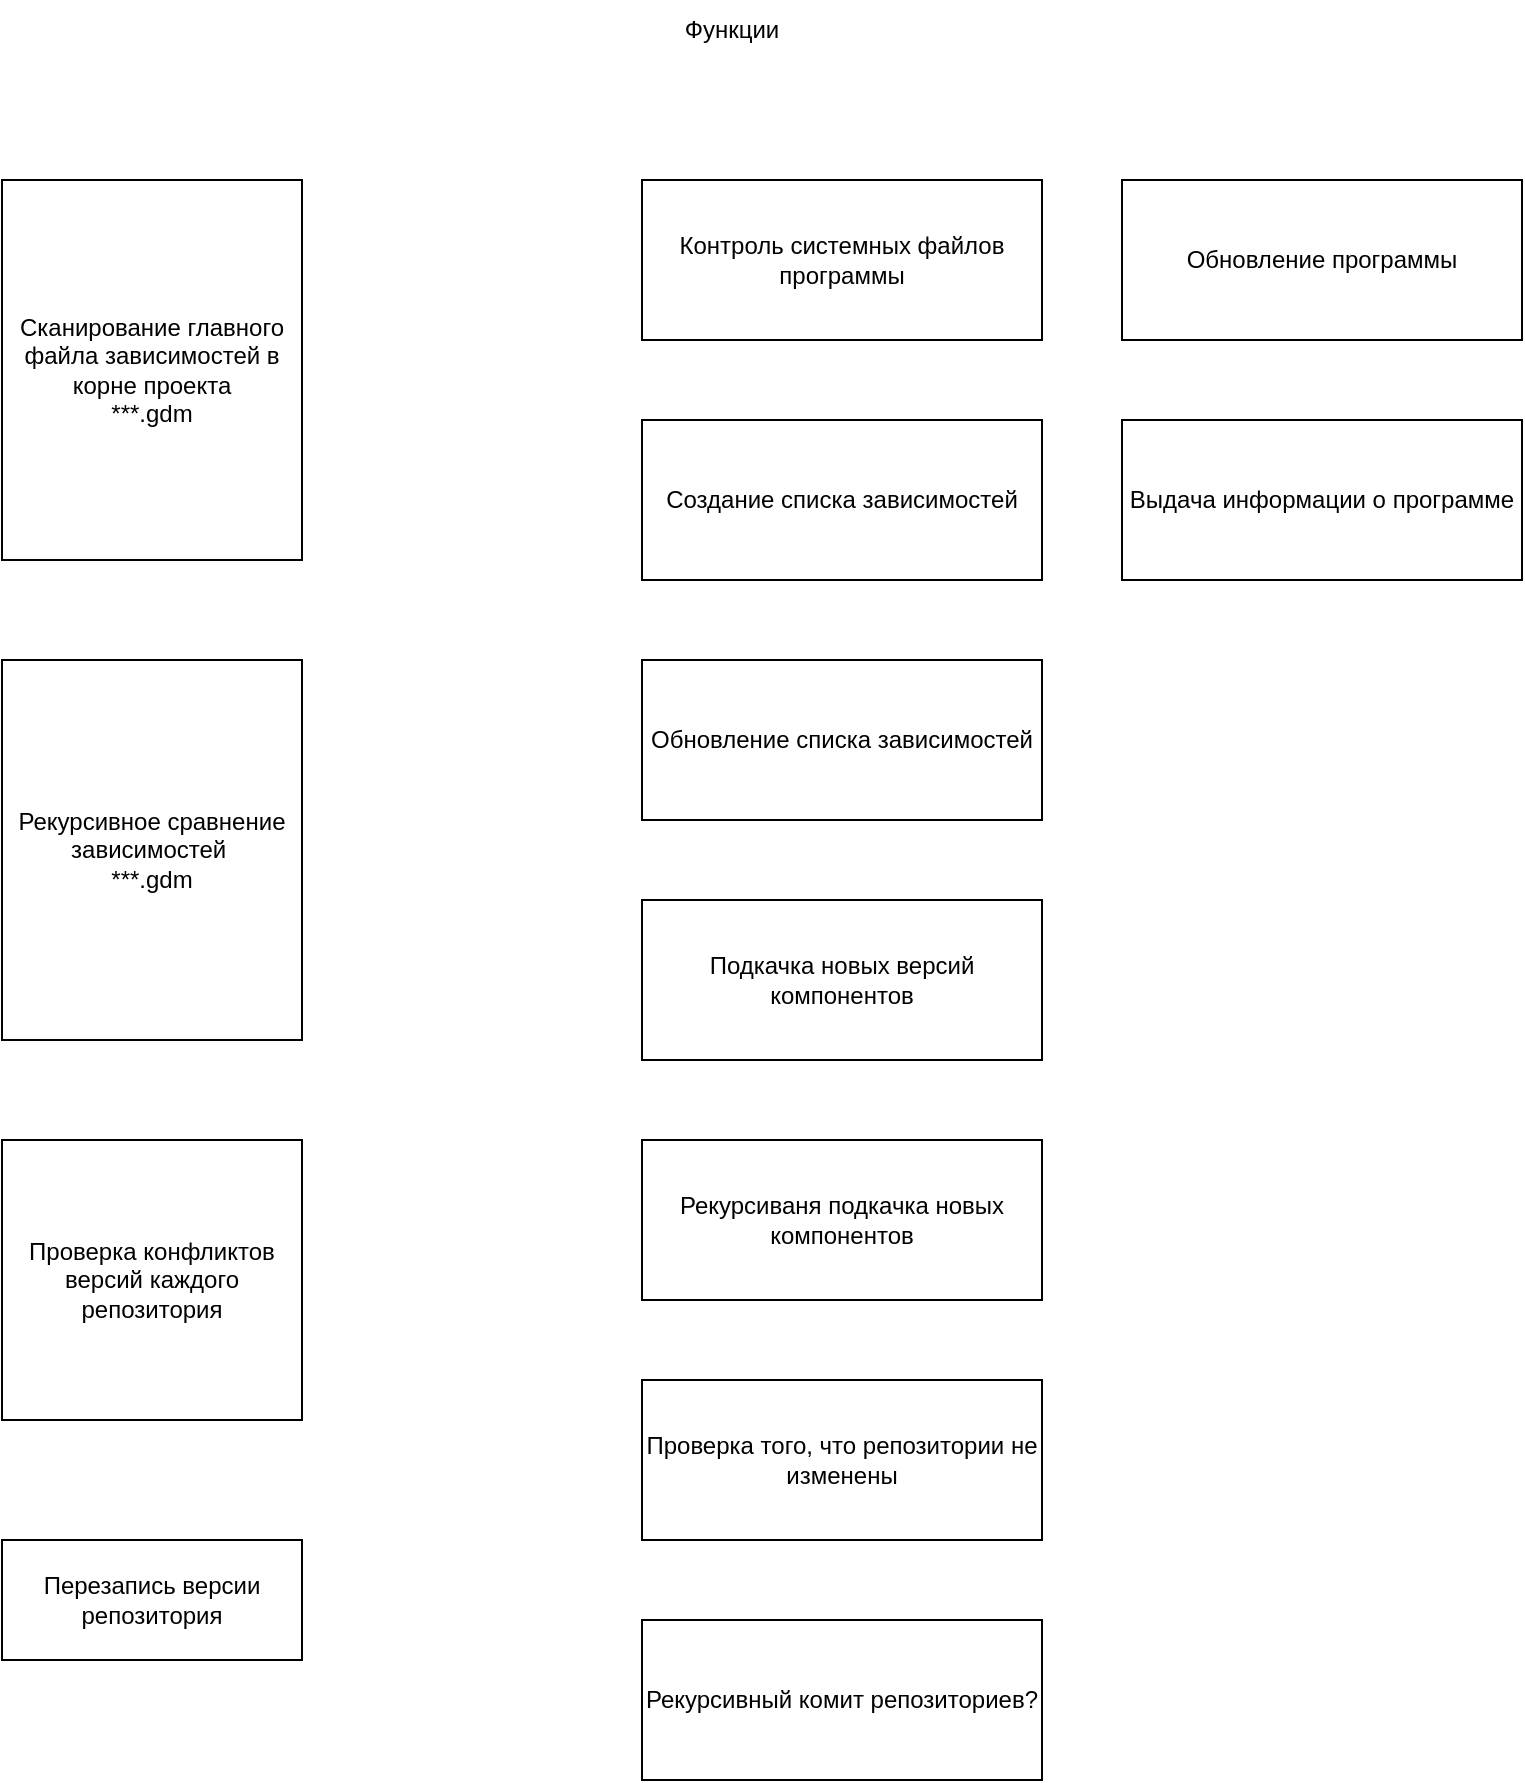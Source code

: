 <mxfile version="22.1.21" type="device" pages="2">
  <diagram name="Функциональная схема" id="fEoVKGhcsDBPrD8bhwiE">
    <mxGraphModel dx="1604" dy="843" grid="1" gridSize="10" guides="1" tooltips="1" connect="1" arrows="1" fold="1" page="1" pageScale="1" pageWidth="850" pageHeight="1100" math="0" shadow="0">
      <root>
        <mxCell id="0" />
        <mxCell id="1" parent="0" />
        <mxCell id="P8vYlNOxn4U069fjqmDx-1" value="Сканирование главного файла зависимостей в корне проекта&lt;br&gt;***.gdm" style="rounded=0;whiteSpace=wrap;html=1;" vertex="1" parent="1">
          <mxGeometry x="80" y="120" width="150" height="190" as="geometry" />
        </mxCell>
        <mxCell id="P8vYlNOxn4U069fjqmDx-2" value="Функции" style="text;html=1;strokeColor=none;fillColor=none;align=center;verticalAlign=middle;whiteSpace=wrap;rounded=0;" vertex="1" parent="1">
          <mxGeometry x="300" y="30" width="290" height="30" as="geometry" />
        </mxCell>
        <mxCell id="P8vYlNOxn4U069fjqmDx-4" value="Контроль системных файлов программы" style="rounded=0;whiteSpace=wrap;html=1;" vertex="1" parent="1">
          <mxGeometry x="400" y="120" width="200" height="80" as="geometry" />
        </mxCell>
        <mxCell id="P8vYlNOxn4U069fjqmDx-5" value="Создание списка зависимостей" style="rounded=0;whiteSpace=wrap;html=1;" vertex="1" parent="1">
          <mxGeometry x="400" y="240" width="200" height="80" as="geometry" />
        </mxCell>
        <mxCell id="P8vYlNOxn4U069fjqmDx-6" value="Обновление списка зависимостей" style="rounded=0;whiteSpace=wrap;html=1;" vertex="1" parent="1">
          <mxGeometry x="400" y="360" width="200" height="80" as="geometry" />
        </mxCell>
        <mxCell id="P8vYlNOxn4U069fjqmDx-7" value="Рекурсивное сравнение зависимостей&amp;nbsp;&lt;br&gt;***.gdm" style="rounded=0;whiteSpace=wrap;html=1;" vertex="1" parent="1">
          <mxGeometry x="80" y="360" width="150" height="190" as="geometry" />
        </mxCell>
        <mxCell id="P8vYlNOxn4U069fjqmDx-8" value="Проверка конфликтов версий каждого репозитория" style="rounded=0;whiteSpace=wrap;html=1;" vertex="1" parent="1">
          <mxGeometry x="80" y="600" width="150" height="140" as="geometry" />
        </mxCell>
        <mxCell id="P8vYlNOxn4U069fjqmDx-9" value="Перезапись версии репозитория" style="rounded=0;whiteSpace=wrap;html=1;" vertex="1" parent="1">
          <mxGeometry x="80" y="800" width="150" height="60" as="geometry" />
        </mxCell>
        <mxCell id="P8vYlNOxn4U069fjqmDx-10" value="Обновление программы" style="rounded=0;whiteSpace=wrap;html=1;" vertex="1" parent="1">
          <mxGeometry x="640" y="120" width="200" height="80" as="geometry" />
        </mxCell>
        <mxCell id="P8vYlNOxn4U069fjqmDx-11" value="Подкачка новых версий компонентов" style="rounded=0;whiteSpace=wrap;html=1;" vertex="1" parent="1">
          <mxGeometry x="400" y="480" width="200" height="80" as="geometry" />
        </mxCell>
        <mxCell id="P8vYlNOxn4U069fjqmDx-12" value="Проверка того, что репозитории не изменены" style="rounded=0;whiteSpace=wrap;html=1;" vertex="1" parent="1">
          <mxGeometry x="400" y="720" width="200" height="80" as="geometry" />
        </mxCell>
        <mxCell id="P8vYlNOxn4U069fjqmDx-13" value="Рекурсивный комит репозиториев?" style="rounded=0;whiteSpace=wrap;html=1;" vertex="1" parent="1">
          <mxGeometry x="400" y="840" width="200" height="80" as="geometry" />
        </mxCell>
        <mxCell id="P8vYlNOxn4U069fjqmDx-14" value="Выдача информации о программе" style="rounded=0;whiteSpace=wrap;html=1;" vertex="1" parent="1">
          <mxGeometry x="640" y="240" width="200" height="80" as="geometry" />
        </mxCell>
        <mxCell id="2cuGCMvpLtIxKLtLSZvA-1" value="Рекурсиваня подкачка новых компонентов" style="rounded=0;whiteSpace=wrap;html=1;" vertex="1" parent="1">
          <mxGeometry x="400" y="600" width="200" height="80" as="geometry" />
        </mxCell>
      </root>
    </mxGraphModel>
  </diagram>
  <diagram id="zUaXJwjBAyHvD0cmAd-t" name="Форма gdm файла">
    <mxGraphModel dx="1604" dy="843" grid="1" gridSize="10" guides="1" tooltips="1" connect="1" arrows="1" fold="1" page="1" pageScale="1" pageWidth="850" pageHeight="1100" math="0" shadow="0">
      <root>
        <mxCell id="0" />
        <mxCell id="1" parent="0" />
        <mxCell id="VtY_TZFVQAGWTrBZH1E6-2" value="tools/dbc_agent" style="rounded=0;whiteSpace=wrap;html=1;" vertex="1" parent="1">
          <mxGeometry y="440" width="160" height="40" as="geometry" />
        </mxCell>
        <mxCell id="VtY_TZFVQAGWTrBZH1E6-3" value="Адрес репозитория" style="rounded=0;whiteSpace=wrap;html=1;" vertex="1" parent="1">
          <mxGeometry y="400" width="160" height="40" as="geometry" />
        </mxCell>
        <mxCell id="VtY_TZFVQAGWTrBZH1E6-4" value="tools/dbc_agent" style="rounded=0;whiteSpace=wrap;html=1;" vertex="1" parent="1">
          <mxGeometry x="240" y="440" width="160" height="40" as="geometry" />
        </mxCell>
        <mxCell id="VtY_TZFVQAGWTrBZH1E6-5" value="Путь в проекте" style="rounded=0;whiteSpace=wrap;html=1;" vertex="1" parent="1">
          <mxGeometry x="240" y="400" width="160" height="40" as="geometry" />
        </mxCell>
        <mxCell id="VtY_TZFVQAGWTrBZH1E6-6" value="head" style="rounded=0;whiteSpace=wrap;html=1;" vertex="1" parent="1">
          <mxGeometry x="480" y="440" width="160" height="40" as="geometry" />
        </mxCell>
        <mxCell id="VtY_TZFVQAGWTrBZH1E6-7" value="Версия" style="rounded=0;whiteSpace=wrap;html=1;" vertex="1" parent="1">
          <mxGeometry x="480" y="400" width="160" height="40" as="geometry" />
        </mxCell>
        <mxCell id="VtY_TZFVQAGWTrBZH1E6-8" value="dbc/j1939" style="rounded=0;whiteSpace=wrap;html=1;" vertex="1" parent="1">
          <mxGeometry y="480" width="160" height="40" as="geometry" />
        </mxCell>
        <mxCell id="VtY_TZFVQAGWTrBZH1E6-9" value="dbc/j1939" style="rounded=0;whiteSpace=wrap;html=1;" vertex="1" parent="1">
          <mxGeometry x="240" y="480" width="160" height="40" as="geometry" />
        </mxCell>
        <mxCell id="VtY_TZFVQAGWTrBZH1E6-10" value="hsy1783" style="rounded=0;whiteSpace=wrap;html=1;" vertex="1" parent="1">
          <mxGeometry x="480" y="480" width="160" height="40" as="geometry" />
        </mxCell>
        <mxCell id="VtY_TZFVQAGWTrBZH1E6-11" value="dbc/steering" style="rounded=0;whiteSpace=wrap;html=1;" vertex="1" parent="1">
          <mxGeometry y="520" width="160" height="40" as="geometry" />
        </mxCell>
        <mxCell id="VtY_TZFVQAGWTrBZH1E6-12" value="dbc/steering" style="rounded=0;whiteSpace=wrap;html=1;" vertex="1" parent="1">
          <mxGeometry x="240" y="520" width="160" height="40" as="geometry" />
        </mxCell>
        <mxCell id="VtY_TZFVQAGWTrBZH1E6-13" value="1.0.2.3" style="rounded=0;whiteSpace=wrap;html=1;" vertex="1" parent="1">
          <mxGeometry x="480" y="520" width="160" height="40" as="geometry" />
        </mxCell>
        <mxCell id="VtY_TZFVQAGWTrBZH1E6-14" value="Хинты" style="rounded=0;whiteSpace=wrap;html=1;" vertex="1" parent="1">
          <mxGeometry x="720" y="400" width="160" height="40" as="geometry" />
        </mxCell>
        <mxCell id="VtY_TZFVQAGWTrBZH1E6-15" value="force" style="rounded=0;whiteSpace=wrap;html=1;" vertex="1" parent="1">
          <mxGeometry x="720" y="520" width="160" height="40" as="geometry" />
        </mxCell>
      </root>
    </mxGraphModel>
  </diagram>
</mxfile>
